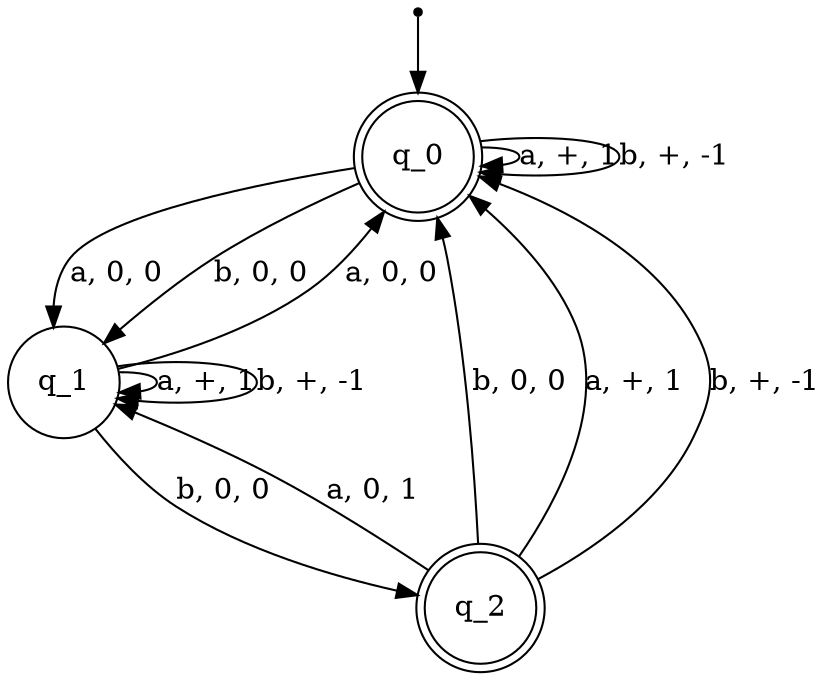 digraph automaton {
0 [label="", shape=point];
0 -> q_0;
q_0->q_1[label="a, 0, 0"];
q_0->q_1[label="b, 0, 0"];
q_0->q_0[label="a, +, 1"];
q_0->q_0[label="b, +, -1"];
q_1->q_0[label="a, 0, 0"];
q_1->q_2[label="b, 0, 0"];
q_1->q_1[label="a, +, 1"];
q_1->q_1[label="b, +, -1"];
q_2->q_1[label="a, 0, 1"];
q_2->q_0[label="b, 0, 0"];
q_2->q_0[label="a, +, 1"];
q_2->q_0[label="b, +, -1"];
q_0 [shape=doublecircle];
q_1 [shape=circle];
q_2 [shape=doublecircle];
}